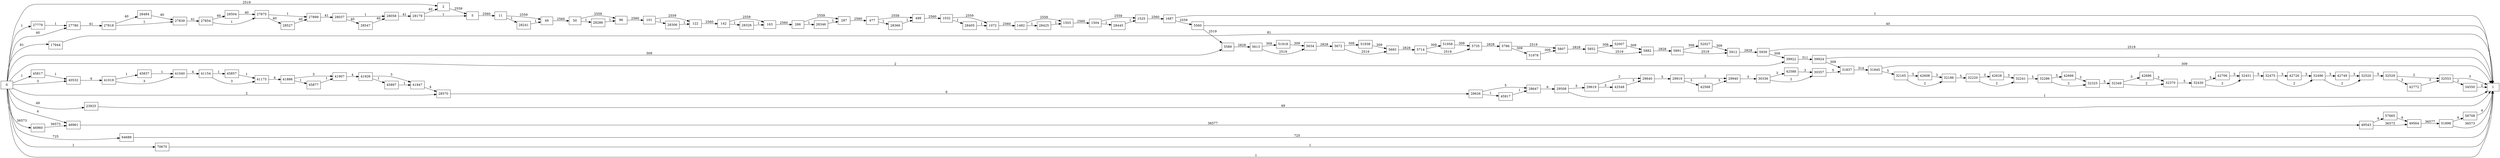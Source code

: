 digraph {
	graph [rankdir=LR]
	node [shape=rectangle]
	2 -> 5 [label=2559]
	5 -> 11 [label=2560]
	11 -> 49 [label=2559]
	11 -> 28241 [label=1]
	49 -> 50 [label=2560]
	50 -> 96 [label=2559]
	50 -> 28286 [label=1]
	96 -> 101 [label=2560]
	101 -> 122 [label=2559]
	101 -> 28306 [label=1]
	122 -> 142 [label=2560]
	142 -> 163 [label=2559]
	142 -> 28326 [label=1]
	163 -> 266 [label=2560]
	266 -> 287 [label=2559]
	266 -> 28346 [label=1]
	287 -> 477 [label=2560]
	477 -> 498 [label=2559]
	477 -> 28366 [label=1]
	498 -> 1032 [label=2560]
	1032 -> 1072 [label=2559]
	1032 -> 28405 [label=1]
	1072 -> 1482 [label=2560]
	1482 -> 1503 [label=2559]
	1482 -> 28425 [label=1]
	1503 -> 1504 [label=2560]
	1504 -> 1525 [label=2559]
	1504 -> 28445 [label=1]
	1525 -> 1687 [label=2560]
	1687 -> 5560 [label=2559]
	1687 -> 1 [label=1]
	5560 -> 1 [label=40]
	5560 -> 5589 [label=2519]
	5589 -> 5613 [label=2828]
	5613 -> 5634 [label=2519]
	5613 -> 51918 [label=309]
	5634 -> 5672 [label=2828]
	5672 -> 5693 [label=2519]
	5672 -> 51938 [label=309]
	5693 -> 5714 [label=2828]
	5714 -> 5735 [label=2519]
	5714 -> 51958 [label=309]
	5735 -> 5786 [label=2828]
	5786 -> 5807 [label=2519]
	5786 -> 51978 [label=309]
	5807 -> 5852 [label=2828]
	5852 -> 5882 [label=2519]
	5852 -> 52007 [label=309]
	5882 -> 5891 [label=2828]
	5891 -> 5912 [label=2519]
	5891 -> 52027 [label=309]
	5912 -> 5939 [label=2828]
	5939 -> 1 [label=2519]
	5939 -> 39922 [label=309]
	17944 -> 1 [label=81]
	23925 -> 1 [label=49]
	27779 -> 27780 [label=1]
	27780 -> 27818 [label=41]
	27818 -> 27839 [label=1]
	27818 -> 28484 [label=40]
	27839 -> 27854 [label=41]
	27854 -> 27875 [label=1]
	27854 -> 28504 [label=40]
	27875 -> 27899 [label=1]
	27875 -> 28527 [label=40]
	27899 -> 28037 [label=41]
	28037 -> 28058 [label=1]
	28037 -> 28547 [label=40]
	28058 -> 28179 [label=41]
	28179 -> 5 [label=1]
	28179 -> 2 [label=40]
	28241 -> 49 [label=1]
	28286 -> 96 [label=1]
	28306 -> 122 [label=1]
	28326 -> 163 [label=1]
	28346 -> 287 [label=1]
	28366 -> 498 [label=1]
	28405 -> 1072 [label=1]
	28425 -> 1503 [label=1]
	28445 -> 1525 [label=1]
	28484 -> 27839 [label=40]
	28504 -> 27875 [label=40]
	28527 -> 27899 [label=40]
	28547 -> 28058 [label=40]
	28570 -> 28626 [label=6]
	28626 -> 28647 [label=5]
	28626 -> 45917 [label=1]
	28647 -> 29508 [label=6]
	29508 -> 1 [label=1]
	29508 -> 29619 [label=5]
	29619 -> 29640 [label=2]
	29619 -> 42548 [label=3]
	29640 -> 29919 [label=5]
	29919 -> 29940 [label=2]
	29919 -> 42568 [label=3]
	29940 -> 30336 [label=5]
	30336 -> 30357 [label=2]
	30336 -> 42588 [label=3]
	30357 -> 31837 [label=5]
	31837 -> 31845 [label=314]
	31845 -> 32165 [label=5]
	31845 -> 1 [label=309]
	32165 -> 32186 [label=2]
	32165 -> 42608 [label=3]
	32186 -> 32220 [label=5]
	32220 -> 32241 [label=2]
	32220 -> 42628 [label=3]
	32241 -> 32286 [label=5]
	32286 -> 32325 [label=2]
	32286 -> 42666 [label=3]
	32325 -> 32349 [label=5]
	32349 -> 32370 [label=2]
	32349 -> 42686 [label=3]
	32370 -> 32430 [label=5]
	32430 -> 32451 [label=2]
	32430 -> 42706 [label=3]
	32451 -> 32475 [label=5]
	32475 -> 32496 [label=2]
	32475 -> 42726 [label=3]
	32496 -> 32520 [label=2]
	32496 -> 42749 [label=3]
	32520 -> 32529 [label=5]
	32529 -> 32553 [label=2]
	32529 -> 42772 [label=3]
	32553 -> 1 [label=3]
	32553 -> 34550 [label=2]
	34550 -> 1 [label=2]
	39922 -> 39924 [label=311]
	39924 -> 1 [label=2]
	39924 -> 31837 [label=309]
	40532 -> 41019 [label=4]
	41019 -> 41040 [label=3]
	41019 -> 45837 [label=1]
	41040 -> 41154 [label=4]
	41154 -> 41175 [label=3]
	41154 -> 45857 [label=1]
	41175 -> 41886 [label=4]
	41886 -> 41907 [label=3]
	41886 -> 45877 [label=1]
	41907 -> 41926 [label=4]
	41926 -> 41947 [label=3]
	41926 -> 45897 [label=1]
	41947 -> 28570 [label=4]
	42548 -> 29640 [label=3]
	42568 -> 29940 [label=3]
	42588 -> 30357 [label=3]
	42608 -> 32186 [label=3]
	42628 -> 32241 [label=3]
	42666 -> 32325 [label=3]
	42686 -> 32370 [label=3]
	42706 -> 32451 [label=3]
	42726 -> 32496 [label=3]
	42749 -> 32520 [label=3]
	42772 -> 32553 [label=3]
	45817 -> 40532 [label=1]
	45837 -> 41040 [label=1]
	45857 -> 41175 [label=1]
	45877 -> 41907 [label=1]
	45897 -> 41947 [label=1]
	45917 -> 28647 [label=1]
	46960 -> 46961 [label=36573]
	46961 -> 49543 [label=36577]
	49543 -> 49564 [label=36573]
	49543 -> 57665 [label=4]
	49564 -> 51898 [label=36577]
	51898 -> 1 [label=36573]
	51898 -> 58708 [label=4]
	51918 -> 5634 [label=309]
	51938 -> 5693 [label=309]
	51958 -> 5735 [label=309]
	51978 -> 5807 [label=309]
	52007 -> 5882 [label=309]
	52027 -> 5912 [label=309]
	57665 -> 49564 [label=4]
	58708 -> 1 [label=4]
	64689 -> 1 [label=725]
	70670 -> 1 [label=1]
	0 -> 2 [label=2519]
	0 -> 27780 [label=40]
	0 -> 28570 [label=2]
	0 -> 40532 [label=3]
	0 -> 5589 [label=309]
	0 -> 46961 [label=4]
	0 -> 1 [label=1]
	0 -> 17944 [label=81]
	0 -> 23925 [label=49]
	0 -> 27779 [label=1]
	0 -> 39922 [label=2]
	0 -> 45817 [label=1]
	0 -> 46960 [label=36573]
	0 -> 64689 [label=725]
	0 -> 70670 [label=1]
}

